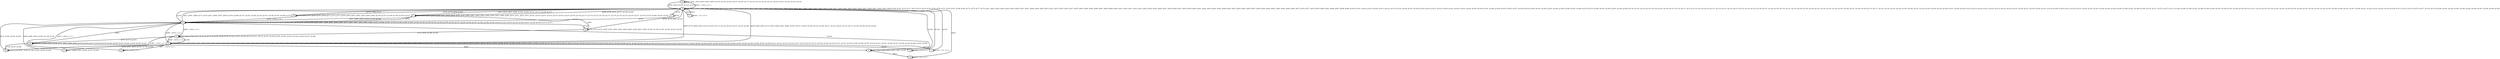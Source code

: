 digraph G {
        node [style=rounded, penwidth=3, fontsize=20, shape=oval];
        "0d" -> "0d" [label="@601, @931, @932, @933, @934, @935, @1034, @1035, @1036, @1037, @1038, @1137, @1138, @1139, @1140, @1141, @1240, @1241, @1242, @1243, @1244", color=black,arrowsize=1,style=bold,penwidth=3,fontsize=20];
"0d" -> "0f" [label="@602, @936, @1039, @1142, @1245", color=black,arrowsize=1,style=bold,penwidth=3,fontsize=20];
"0f" -> "0f" [label="@603, @604, @605, @606, @607, @608, @609, @610, @611, @612, @618, @619, @620, @621, @622, @623, @624, @625, @626, @627, @628, @629, @630, @631, @641, @642, @643, @644, @645, @646, @647, @662, @663, @664, @665, @666, @667, @668, @691, @692, @693, @699, @700, @701, @716, @717, @718, @719, @720, @749, @750, @756, @757, @758, @767, @768, @769, @775, @776, @777, @778, @821, @822, @823, @824, @834, @835, @836, @837, @847, @848, @849, @850, @872, @873, @874, @875, @876, @877, @878, @893, @894, @895, @896, @897, @898, @899, @900, @901, @910, @911, @912, @913, @923, @924, @925, @926, @927, @928, @929, @937, @938, @939, @940, @941, @942, @943, @944, @945, @946, @952, @953, @954, @955, @956, @957, @958, @959, @960, @961, @962, @963, @964, @965, @975, @976, @977, @978, @979, @980, @981, @996, @997, @998, @999, @1000, @1001, @1002, @1003, @1004, @1013, @1014, @1015, @1016, @1026, @1027, @1028, @1029, @1030, @1031, @1032, @1040, @1041, @1042, @1043, @1044, @1045, @1046, @1047, @1048, @1049, @1055, @1056, @1057, @1058, @1059, @1060, @1061, @1062, @1063, @1064, @1065, @1066, @1067, @1068, @1078, @1079, @1080, @1081, @1082, @1083, @1084, @1099, @1100, @1101, @1102, @1103, @1104, @1105, @1106, @1107, @1116, @1117, @1118, @1119, @1129, @1130, @1131, @1132, @1133, @1134, @1135, @1143, @1144, @1145, @1146, @1147, @1148, @1149, @1150, @1151, @1152, @1158, @1159, @1160, @1161, @1162, @1163, @1164, @1165, @1166, @1167, @1168, @1169, @1170, @1171, @1181, @1182, @1183, @1184, @1185, @1186, @1187, @1202, @1203, @1204, @1205, @1206, @1207, @1208, @1209, @1210, @1219, @1220, @1221, @1222, @1232, @1233, @1234, @1235, @1236, @1237, @1238, @1246, @1247, @1248, @1249, @1250, @1251, @1252, @1253, @1254, @1255, @1261, @1262, @1263, @1264, @1265, @1266, @1267, @1268, @1269, @1270, @1271, @1272, @1273, @1274, @1284, @1285, @1286, @1287, @1288, @1289, @1290, @1305, @1306, @1307, @1308, @1309, @1310, @1311, @1334, @1335, @1336, @1342, @1343, @1344, @1359, @1360, @1361, @1362, @1363, @1392, @1393, @1399, @1400, @1401, @1407, @1408, @1421, @1422, @1423, @1424, @1439, @1440, @1473, @1474, @1475, @1476, @1477, @1478, @1479, @1480, @1481, @1482, @1483, @1484, @1485, @1486, @1487, @1488, @1489, @1490", color=black,arrowsize=1,style=bold,penwidth=3,fontsize=20];
"0f" -> "0c" [label="@613, @632, @947, @966, @1050, @1069, @1153, @1172, @1256, @1275", color=black,arrowsize=1,style=bold,penwidth=3,fontsize=20];
"0c" -> "0c" [label="@614, @633, @634, @635, @636, @637, @638, @639, @764, @765, @860, @861, @862, @863, @864, @948, @967, @968, @969, @970, @971, @972, @973, @1051, @1070, @1071, @1072, @1073, @1074, @1075, @1076, @1154, @1173, @1174, @1175, @1176, @1177, @1178, @1179, @1257, @1276, @1277, @1278, @1279, @1280, @1281, @1282", color=black,arrowsize=1,style=bold,penwidth=3,fontsize=20];
"0c" -> "00" [label="@615, @865, @949, @1052, @1155, @1258", color=black,arrowsize=1,style=bold,penwidth=3,fontsize=20];
"00" -> "00" [label="@616, @659, @660, @697, @710, @711, @712, @713, @714, @742, @743, @744, @745, @746, @747, @762, @790, @791, @792, @793, @794, @795, @796, @797, @798, @799, @800, @801, @866, @867, @868, @869, @870, @890, @891, @950, @993, @994, @1053, @1096, @1097, @1156, @1199, @1200, @1259, @1302, @1303, @1340, @1353, @1354, @1355, @1356, @1357, @1385, @1386, @1387, @1388, @1389, @1390, @1405, @1442, @1443, @1444, @1466, @1467, @1468, @1469, @1470, @1471", color=black,arrowsize=1,style=bold,penwidth=3,fontsize=20];
"00" -> "0f" [label="@617, @661, @698, @715, @748, @871, @892, @951, @995, @1054, @1098, @1157, @1201, @1260, @1304, @1341, @1358, @1391, @1406, @1472", color=black,arrowsize=1,style=bold,penwidth=3,fontsize=20];
"0c" -> "0f" [label="@640, @766, @974, @1077, @1180, @1283", color=black,arrowsize=1,style=bold,penwidth=3,fontsize=20];
"0f" -> "0e" [label="@648, @669, @694, @751, @879, @902, @914, @982, @1005, @1017, @1085, @1108, @1120, @1188, @1211, @1223, @1291, @1312, @1337, @1394, @1409, @1425, @1491", color=black,arrowsize=1,style=bold,penwidth=3,fontsize=20];
"0e" -> "0e" [label="@649, @650, @651, @652, @653, @654, @655, @670, @671, @672, @673, @674, @675, @676, @684, @685, @686, @687, @688, @689, @695, @752, @753, @754, @880, @881, @882, @883, @884, @885, @886, @903, @904, @905, @906, @907, @908, @915, @916, @917, @918, @919, @920, @921, @983, @984, @985, @986, @987, @988, @989, @1006, @1007, @1008, @1009, @1010, @1011, @1018, @1019, @1020, @1021, @1022, @1023, @1024, @1086, @1087, @1088, @1089, @1090, @1091, @1092, @1109, @1110, @1111, @1112, @1113, @1114, @1121, @1122, @1123, @1124, @1125, @1126, @1127, @1189, @1190, @1191, @1192, @1193, @1194, @1195, @1212, @1213, @1214, @1215, @1216, @1217, @1224, @1225, @1226, @1227, @1228, @1229, @1230, @1292, @1293, @1294, @1295, @1296, @1297, @1298, @1313, @1314, @1315, @1316, @1317, @1318, @1319, @1327, @1328, @1329, @1330, @1331, @1332, @1338, @1395, @1396, @1397, @1410, @1411, @1412, @1426, @1427, @1428, @1429, @1492, @1493, @1494", color=black,arrowsize=1,style=bold,penwidth=3,fontsize=20];
"0e" -> "07" [label="@656, @887, @990, @1093, @1196, @1299", color=black,arrowsize=1,style=bold,penwidth=3,fontsize=20];
"07" -> "07" [label="@657, @888, @991, @1094, @1197, @1300", color=black,arrowsize=1,style=bold,penwidth=3,fontsize=20];
"07" -> "00" [label="@658, @889, @992, @1095, @1198, @1301", color=black,arrowsize=1,style=bold,penwidth=3,fontsize=20];
"0e" -> "06" [label="@677 + 643*n, n=0..1", color=black,arrowsize=1,style=bold,penwidth=3,fontsize=20];
"06" -> "06" [label="@678 + 643*n, n=0..1", color=black,arrowsize=1,style=bold,penwidth=3,fontsize=20];
"06" -> "00" [label="@679 + 643*n, n=0..1", color=black,arrowsize=1,style=bold,penwidth=3,fontsize=20];
"00" -> "01" [label="@680 + 643*n, n=0..1", color=black,arrowsize=1,style=bold,penwidth=3,fontsize=20];
"01" -> "01" [label="@681, @682, @726, @727, @728, @729, @730, @783, @784, @785, @1324, @1325, @1369, @1370, @1371, @1372, @1373, @1450, @1451, @1452, @1453, @1454, @1496, @1497, @1498", color=black,arrowsize=1,style=bold,penwidth=3,fontsize=20];
"01" -> "0e" [label="@683 + 643*n, n=0..1", color=black,arrowsize=1,style=bold,penwidth=3,fontsize=20];
"0e" -> "0f" [label="@690, @755, @909, @922, @1012, @1025, @1115, @1128, @1218, @1231, @1333, @1398", color=black,arrowsize=1,style=bold,penwidth=3,fontsize=20];
"0e" -> "00" [label="@696 + 643*n, n=0..1", color=black,arrowsize=1,style=bold,penwidth=3,fontsize=20];
"0f" -> "0b" [label="@702, @770, @838, @1345", color=black,arrowsize=1,style=bold,penwidth=3,fontsize=20];
"0b" -> "0b" [label="@703, @704, @705, @706, @707, @708, @771, @772, @773, @839, @840, @841, @842, @843, @844, @845, @1346, @1347, @1348, @1349, @1350, @1351", color=black,arrowsize=1,style=bold,penwidth=3,fontsize=20];
"0b" -> "00" [label="@709 + 643*n, n=0..1", color=black,arrowsize=1,style=bold,penwidth=3,fontsize=20];
"0f" -> "0a" [label="@721, @779, @851, @1364", color=black,arrowsize=1,style=bold,penwidth=3,fontsize=20];
"0a" -> "0a" [label="@722, @723, @724, @780, @781, @852, @853, @854, @855, @856, @857, @858, @1365, @1366, @1367, @1446, @1447, @1448", color=black,arrowsize=1,style=bold,penwidth=3,fontsize=20];
"0a" -> "01" [label="@725, @782, @1368, @1449", color=black,arrowsize=1,style=bold,penwidth=3,fontsize=20];
"01" -> "08" [label="@731, @1374, @1455", color=black,arrowsize=1,style=bold,penwidth=3,fontsize=20];
"08" -> "08" [label="@732, @733, @734, @735, @736, @737, @803, @804, @805, @1375, @1376, @1377, @1378, @1379, @1380, @1456, @1457, @1458, @1459, @1460, @1461", color=black,arrowsize=1,style=bold,penwidth=3,fontsize=20];
"08" -> "02" [label="@738, @1381, @1462", color=black,arrowsize=1,style=bold,penwidth=3,fontsize=20];
"02" -> "02" [label="@739, @740, @787, @788, @1382, @1383, @1463, @1464", color=black,arrowsize=1,style=bold,penwidth=3,fontsize=20];
"02" -> "00" [label="@741, @789, @1384, @1465", color=black,arrowsize=1,style=bold,penwidth=3,fontsize=20];
"0f" -> "1a" [label="@759", color=black,arrowsize=1,style=bold,penwidth=3,fontsize=20];
"1a" -> "1a" [label="@760", color=black,arrowsize=1,style=bold,penwidth=3,fontsize=20];
"1a" -> "00" [label="@761", color=black,arrowsize=1,style=bold,penwidth=3,fontsize=20];
"00" -> "0c" [label="@763", color=black,arrowsize=1,style=bold,penwidth=3,fontsize=20];
"0b" -> "0f" [label="@774 + 72*n, n=0..1", color=black,arrowsize=1,style=bold,penwidth=3,fontsize=20];
"01" -> "02" [label="@786 + 713*n, n=0..1", color=black,arrowsize=1,style=bold,penwidth=3,fontsize=20];
"00" -> "08" [label="@802", color=black,arrowsize=1,style=bold,penwidth=3,fontsize=20];
"08" -> "1c" [label="@806", color=black,arrowsize=1,style=bold,penwidth=3,fontsize=20];
"1c" -> "1c" [label="@807, @808, @809, @810, @811, @812, @1403", color=black,arrowsize=1,style=bold,penwidth=3,fontsize=20];
"1c" -> "18" [label="@813", color=black,arrowsize=1,style=bold,penwidth=3,fontsize=20];
"18" -> "18" [label="@814 + 1*n, n=0..5", color=black,arrowsize=1,style=bold,penwidth=3,fontsize=20];
"18" -> "0f" [label="@820", color=black,arrowsize=1,style=bold,penwidth=3,fontsize=20];
"0f" -> "17" [label="@825", color=black,arrowsize=1,style=bold,penwidth=3,fontsize=20];
"17" -> "17" [label="@826 + 1*n, n=0..6", color=black,arrowsize=1,style=bold,penwidth=3,fontsize=20];
"17" -> "0f" [label="@833", color=black,arrowsize=1,style=bold,penwidth=3,fontsize=20];
"0a" -> "0c" [label="@859", color=black,arrowsize=1,style=bold,penwidth=3,fontsize=20];
"0f" -> "0d" [label="@930 + 103*n, n=0..3", color=black,arrowsize=1,style=bold,penwidth=3,fontsize=20];
"0f" -> "1c" [label="@1402", color=black,arrowsize=1,style=bold,penwidth=3,fontsize=20];
"1c" -> "00" [label="@1404", color=black,arrowsize=1,style=bold,penwidth=3,fontsize=20];
"0e" -> "11" [label="@1413", color=black,arrowsize=1,style=bold,penwidth=3,fontsize=20];
"11" -> "11" [label="@1414 + 1*n, n=0..5", color=black,arrowsize=1,style=bold,penwidth=3,fontsize=20];
"11" -> "0f" [label="@1420", color=black,arrowsize=1,style=bold,penwidth=3,fontsize=20];
"0e" -> "10" [label="@1430", color=black,arrowsize=1,style=bold,penwidth=3,fontsize=20];
"10" -> "10" [label="@1431 + 1*n, n=0..6", color=black,arrowsize=1,style=bold,penwidth=3,fontsize=20];
"10" -> "0f" [label="@1438", color=black,arrowsize=1,style=bold,penwidth=3,fontsize=20];
"0f" -> "00" [label="@1441", color=black,arrowsize=1,style=bold,penwidth=3,fontsize=20];
"00" -> "0a" [label="@1445", color=black,arrowsize=1,style=bold,penwidth=3,fontsize=20];
"0e" -> "01" [label="@1495", color=black,arrowsize=1,style=bold,penwidth=3,fontsize=20];
}
